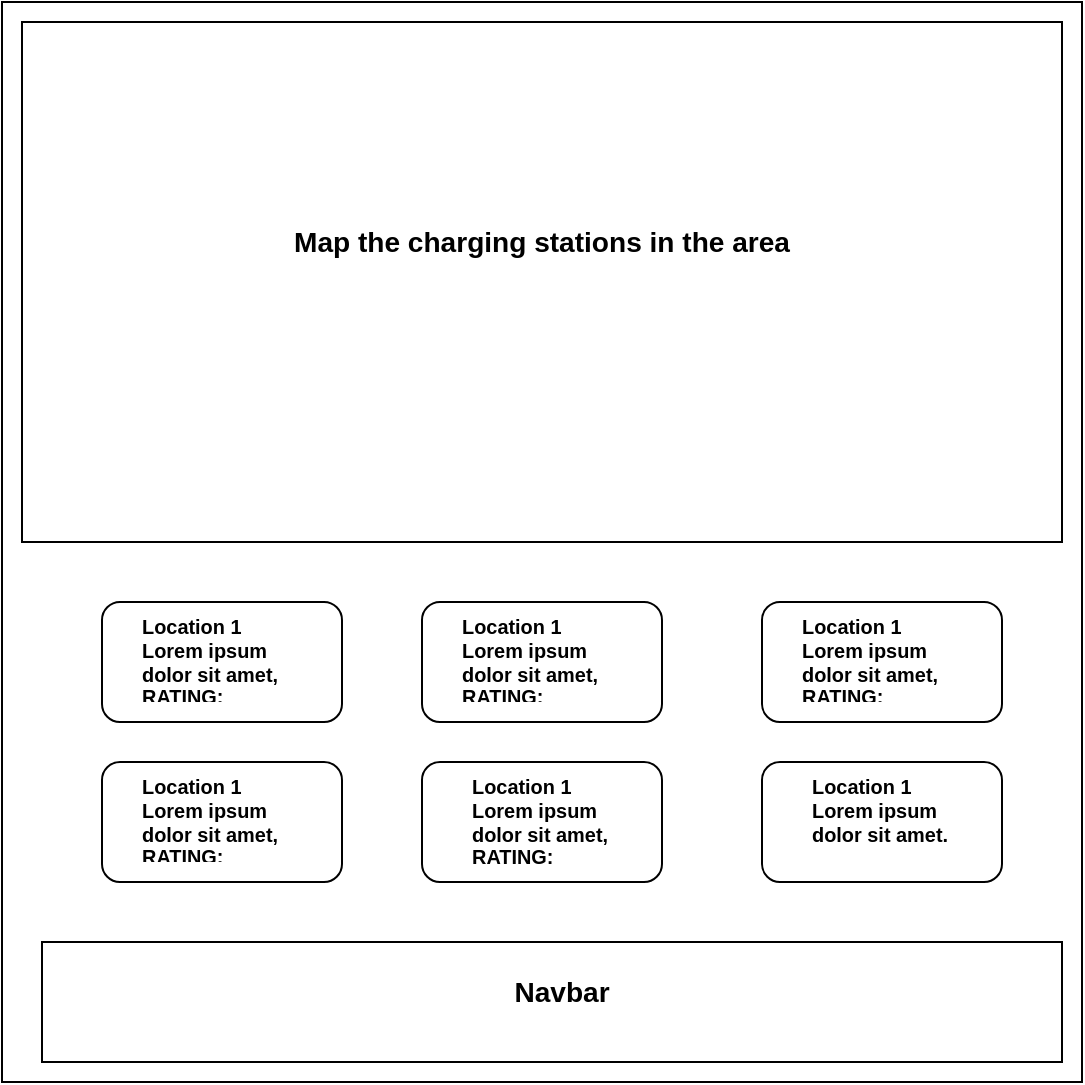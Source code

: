 <mxfile version="13.8.1" type="github">
  <diagram id="Nbc5YjaRiRx2JmKLXa7P" name="Page-1">
    <mxGraphModel dx="868" dy="482" grid="1" gridSize="10" guides="1" tooltips="1" connect="1" arrows="1" fold="1" page="1" pageScale="1" pageWidth="850" pageHeight="1100" math="0" shadow="0">
      <root>
        <mxCell id="0" />
        <mxCell id="1" parent="0" />
        <mxCell id="dNirgCy7XSi5AXV2ix1Z-1" value="" style="whiteSpace=wrap;html=1;aspect=fixed;" vertex="1" parent="1">
          <mxGeometry x="170" y="50" width="540" height="540" as="geometry" />
        </mxCell>
        <mxCell id="dNirgCy7XSi5AXV2ix1Z-2" value="" style="rounded=0;whiteSpace=wrap;html=1;fillColor=#FFFFFF;" vertex="1" parent="1">
          <mxGeometry x="180" y="60" width="520" height="260" as="geometry" />
        </mxCell>
        <mxCell id="dNirgCy7XSi5AXV2ix1Z-4" value="&lt;h3&gt;Map the charging stations in the area&lt;/h3&gt;" style="text;html=1;strokeColor=none;fillColor=none;align=center;verticalAlign=middle;whiteSpace=wrap;rounded=0;" vertex="1" parent="1">
          <mxGeometry x="260" y="130" width="360" height="80" as="geometry" />
        </mxCell>
        <mxCell id="dNirgCy7XSi5AXV2ix1Z-18" value="" style="group" vertex="1" connectable="0" parent="1">
          <mxGeometry x="220" y="350" width="450" height="140" as="geometry" />
        </mxCell>
        <mxCell id="dNirgCy7XSi5AXV2ix1Z-12" value="" style="rounded=1;whiteSpace=wrap;html=1;fillColor=#FFFFFF;" vertex="1" parent="dNirgCy7XSi5AXV2ix1Z-18">
          <mxGeometry x="330" width="120" height="60" as="geometry" />
        </mxCell>
        <mxCell id="dNirgCy7XSi5AXV2ix1Z-13" value="" style="rounded=1;whiteSpace=wrap;html=1;fillColor=#FFFFFF;" vertex="1" parent="dNirgCy7XSi5AXV2ix1Z-18">
          <mxGeometry x="160" width="120" height="60" as="geometry" />
        </mxCell>
        <mxCell id="dNirgCy7XSi5AXV2ix1Z-14" value="" style="rounded=1;whiteSpace=wrap;html=1;fillColor=#FFFFFF;" vertex="1" parent="dNirgCy7XSi5AXV2ix1Z-18">
          <mxGeometry width="120" height="60" as="geometry" />
        </mxCell>
        <mxCell id="dNirgCy7XSi5AXV2ix1Z-15" value="" style="rounded=1;whiteSpace=wrap;html=1;fillColor=#FFFFFF;" vertex="1" parent="dNirgCy7XSi5AXV2ix1Z-18">
          <mxGeometry x="160" y="80" width="120" height="60" as="geometry" />
        </mxCell>
        <mxCell id="dNirgCy7XSi5AXV2ix1Z-16" value="" style="rounded=1;whiteSpace=wrap;html=1;fillColor=#FFFFFF;" vertex="1" parent="dNirgCy7XSi5AXV2ix1Z-18">
          <mxGeometry x="330" y="80" width="120" height="60" as="geometry" />
        </mxCell>
        <mxCell id="dNirgCy7XSi5AXV2ix1Z-17" value="" style="rounded=1;whiteSpace=wrap;html=1;fillColor=#FFFFFF;" vertex="1" parent="dNirgCy7XSi5AXV2ix1Z-18">
          <mxGeometry y="80" width="120" height="60" as="geometry" />
        </mxCell>
        <mxCell id="dNirgCy7XSi5AXV2ix1Z-20" value="&lt;h5&gt;Location 1&lt;br&gt;Lorem ipsum dolor sit amet, RATING:&lt;/h5&gt;" style="text;html=1;strokeColor=none;fillColor=none;spacing=5;spacingTop=-20;whiteSpace=wrap;overflow=hidden;rounded=0;" vertex="1" parent="dNirgCy7XSi5AXV2ix1Z-18">
          <mxGeometry x="15" width="90" height="50" as="geometry" />
        </mxCell>
        <mxCell id="dNirgCy7XSi5AXV2ix1Z-21" value="&lt;h5&gt;Location 1&lt;br&gt;Lorem ipsum dolor sit amet, RATING:&lt;/h5&gt;" style="text;html=1;strokeColor=none;fillColor=none;spacing=5;spacingTop=-20;whiteSpace=wrap;overflow=hidden;rounded=0;" vertex="1" parent="dNirgCy7XSi5AXV2ix1Z-18">
          <mxGeometry x="345" width="90" height="50" as="geometry" />
        </mxCell>
        <mxCell id="dNirgCy7XSi5AXV2ix1Z-22" value="&lt;h5&gt;Location 1&lt;br&gt;Lorem ipsum dolor sit amet, RATING:&lt;/h5&gt;" style="text;html=1;strokeColor=none;fillColor=none;spacing=5;spacingTop=-20;whiteSpace=wrap;overflow=hidden;rounded=0;" vertex="1" parent="dNirgCy7XSi5AXV2ix1Z-18">
          <mxGeometry x="180" y="80" width="90" height="55" as="geometry" />
        </mxCell>
        <mxCell id="dNirgCy7XSi5AXV2ix1Z-23" value="&lt;h5&gt;Location 1&lt;br&gt;Lorem ipsum dolor sit amet, RATING:&lt;/h5&gt;" style="text;html=1;strokeColor=none;fillColor=none;spacing=5;spacingTop=-20;whiteSpace=wrap;overflow=hidden;rounded=0;" vertex="1" parent="dNirgCy7XSi5AXV2ix1Z-18">
          <mxGeometry x="15" y="80" width="90" height="50" as="geometry" />
        </mxCell>
        <mxCell id="dNirgCy7XSi5AXV2ix1Z-24" value="&lt;h5&gt;Location 1&lt;br&gt;Lorem ipsum dolor sit amet, RATING:&lt;/h5&gt;" style="text;html=1;strokeColor=none;fillColor=none;spacing=5;spacingTop=-20;whiteSpace=wrap;overflow=hidden;rounded=0;" vertex="1" parent="dNirgCy7XSi5AXV2ix1Z-18">
          <mxGeometry x="175" width="90" height="50" as="geometry" />
        </mxCell>
        <mxCell id="dNirgCy7XSi5AXV2ix1Z-26" style="edgeStyle=orthogonalEdgeStyle;rounded=0;orthogonalLoop=1;jettySize=auto;html=1;exitX=0.5;exitY=1;exitDx=0;exitDy=0;" edge="1" parent="dNirgCy7XSi5AXV2ix1Z-18" source="dNirgCy7XSi5AXV2ix1Z-20" target="dNirgCy7XSi5AXV2ix1Z-20">
          <mxGeometry relative="1" as="geometry" />
        </mxCell>
        <mxCell id="dNirgCy7XSi5AXV2ix1Z-40" value="&lt;h5&gt;Location 1&lt;br&gt;Lorem ipsum dolor sit amet, RATING:&lt;/h5&gt;" style="text;html=1;strokeColor=none;fillColor=none;spacing=5;spacingTop=-20;whiteSpace=wrap;overflow=hidden;rounded=0;" vertex="1" parent="dNirgCy7XSi5AXV2ix1Z-18">
          <mxGeometry x="350" y="80" width="90" height="40" as="geometry" />
        </mxCell>
        <mxCell id="dNirgCy7XSi5AXV2ix1Z-41" value="" style="rounded=0;whiteSpace=wrap;html=1;fillColor=#FFFFFF;" vertex="1" parent="1">
          <mxGeometry x="190" y="520" width="510" height="60" as="geometry" />
        </mxCell>
        <mxCell id="dNirgCy7XSi5AXV2ix1Z-42" value="&lt;h3&gt;Navbar&lt;/h3&gt;" style="text;html=1;strokeColor=none;fillColor=none;align=center;verticalAlign=middle;whiteSpace=wrap;rounded=0;" vertex="1" parent="1">
          <mxGeometry x="220" y="530" width="460" height="30" as="geometry" />
        </mxCell>
      </root>
    </mxGraphModel>
  </diagram>
</mxfile>
